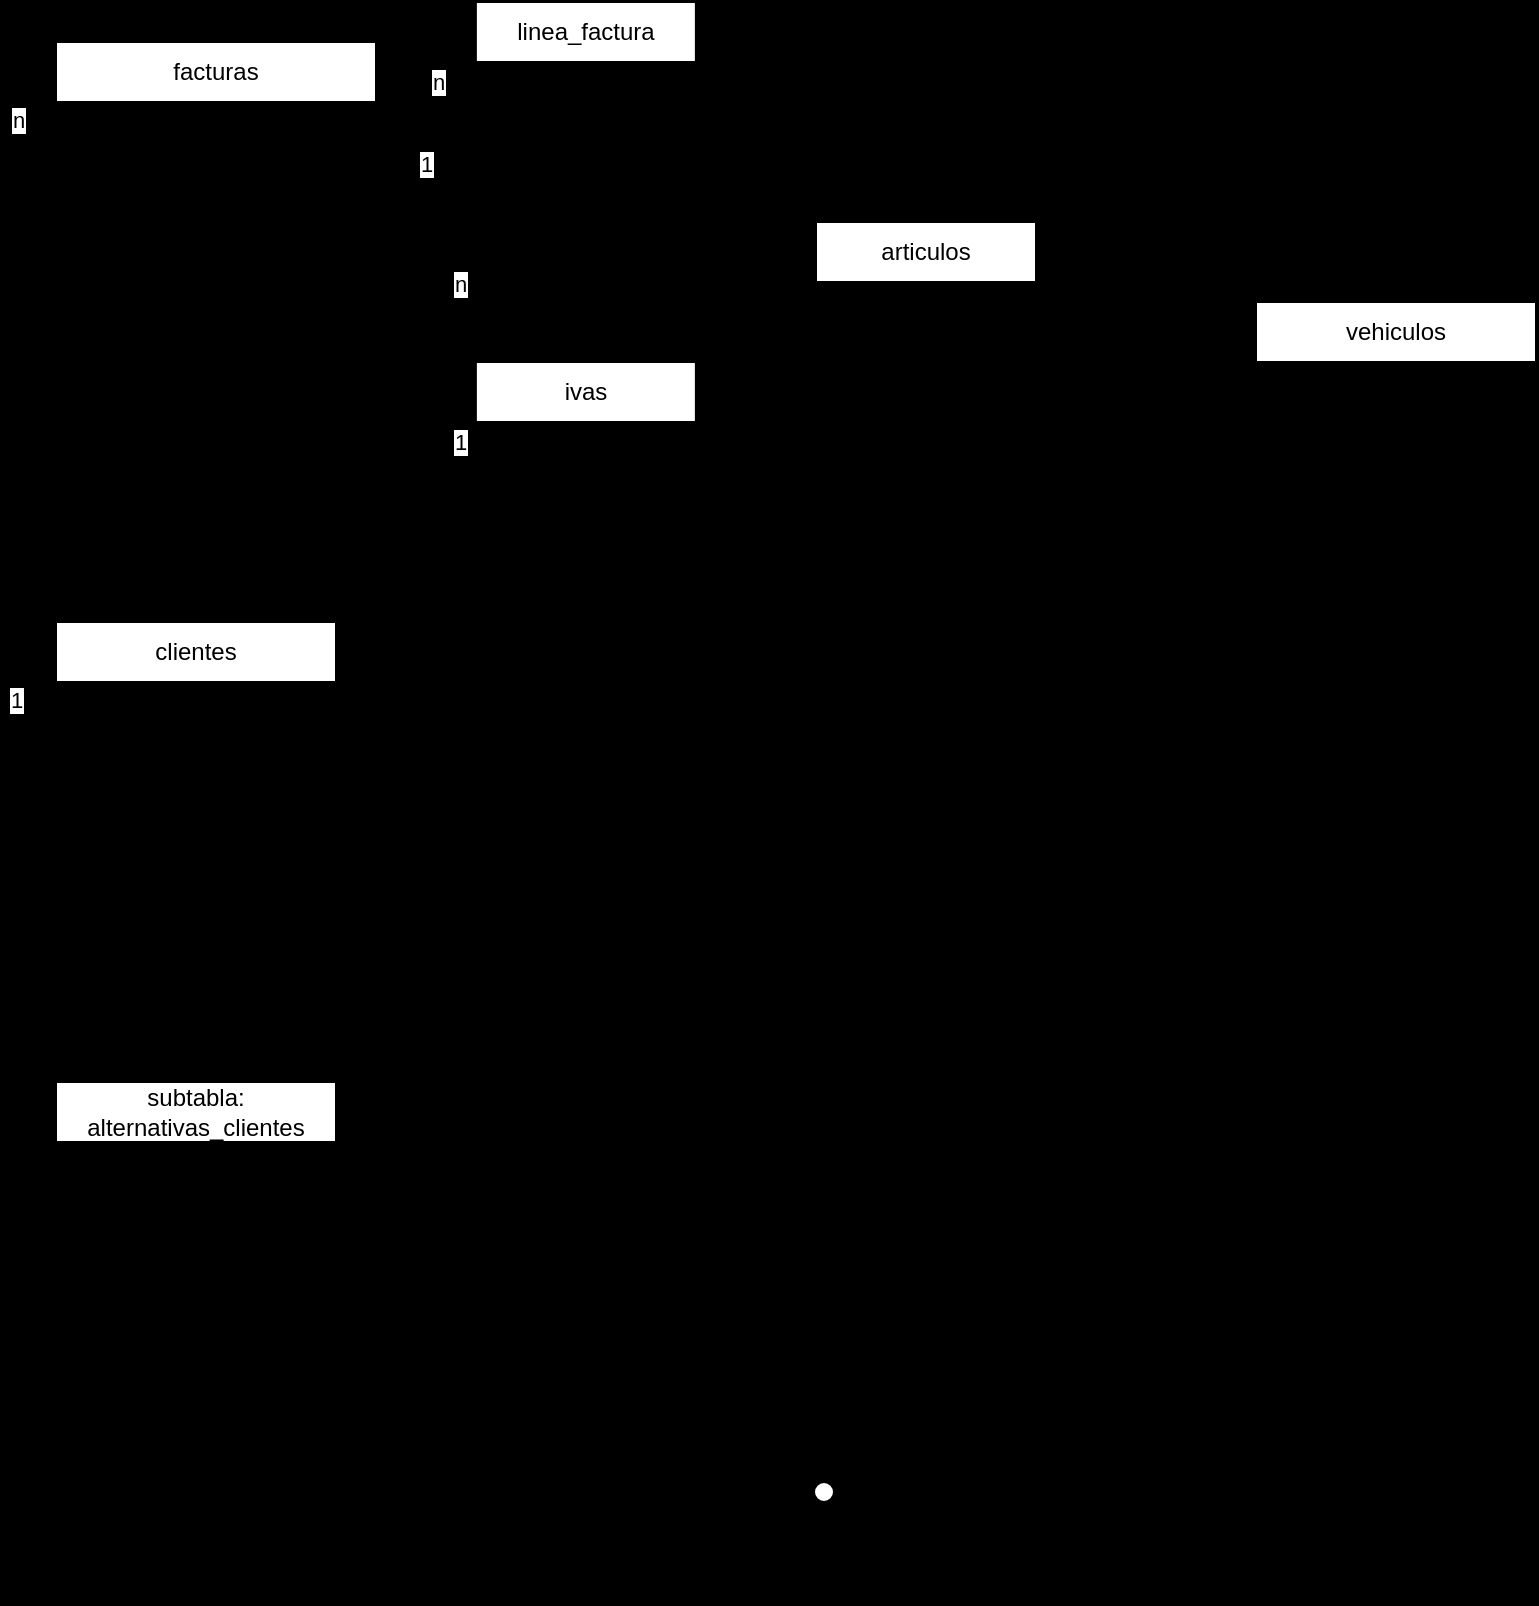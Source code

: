 <mxfile version="24.1.0" type="device">
  <diagram id="C5RBs43oDa-KdzZeNtuy" name="Página-1">
    <mxGraphModel dx="880" dy="581" grid="1" gridSize="10" guides="1" tooltips="1" connect="1" arrows="1" fold="1" page="1" pageScale="1" pageWidth="827" pageHeight="1169" background="#000000" math="0" shadow="0">
      <root>
        <mxCell id="WIyWlLk6GJQsqaUBKTNV-0" />
        <mxCell id="WIyWlLk6GJQsqaUBKTNV-1" value="Facturas" parent="WIyWlLk6GJQsqaUBKTNV-0" />
        <mxCell id="FxQnn6r0CxtkgtO6iSX7-0" value="facturas" style="swimlane;fontStyle=0;childLayout=stackLayout;horizontal=1;startSize=30;horizontalStack=0;resizeParent=1;resizeParentMax=0;resizeLast=0;collapsible=1;marginBottom=0;whiteSpace=wrap;html=1;spacing=0;fontFamily=Helvetica;" parent="WIyWlLk6GJQsqaUBKTNV-1" vertex="1">
          <mxGeometry x="40" y="30" width="160" height="290" as="geometry">
            <mxRectangle x="40" y="30" width="80" height="30" as="alternateBounds" />
          </mxGeometry>
        </mxCell>
        <mxCell id="FxQnn6r0CxtkgtO6iSX7-1" value="f - id_cliente" style="text;strokeColor=none;fillColor=none;align=left;verticalAlign=middle;spacingLeft=4;spacingRight=4;overflow=hidden;points=[[0,0.5],[1,0.5]];portConstraint=eastwest;rotatable=0;whiteSpace=wrap;html=1;fontStyle=4;spacing=0;fontFamily=Helvetica;" parent="FxQnn6r0CxtkgtO6iSX7-0" vertex="1">
          <mxGeometry y="30" width="160" height="20" as="geometry" />
        </mxCell>
        <mxCell id="FxQnn6r0CxtkgtO6iSX7-2" value="p - id_factura" style="text;strokeColor=none;fillColor=none;align=left;verticalAlign=middle;spacingLeft=4;spacingRight=4;overflow=hidden;points=[[0,0.5],[1,0.5]];portConstraint=eastwest;rotatable=0;whiteSpace=wrap;html=1;fontStyle=4;spacing=0;fontFamily=Helvetica;" parent="FxQnn6r0CxtkgtO6iSX7-0" vertex="1">
          <mxGeometry y="50" width="160" height="20" as="geometry" />
        </mxCell>
        <mxCell id="FxQnn6r0CxtkgtO6iSX7-78" value="&lt;div&gt;&lt;span style=&quot;background-color: initial;&quot;&gt;n - id_tienda&lt;/span&gt;&lt;/div&gt;" style="text;strokeColor=none;fillColor=none;align=left;verticalAlign=middle;spacingLeft=4;spacingRight=4;overflow=hidden;points=[[0,0.5],[1,0.5]];portConstraint=eastwest;rotatable=0;whiteSpace=wrap;html=1;spacing=0;fontFamily=Helvetica;" parent="FxQnn6r0CxtkgtO6iSX7-0" vertex="1">
          <mxGeometry y="70" width="160" height="20" as="geometry" />
        </mxCell>
        <mxCell id="FxQnn6r0CxtkgtO6iSX7-5" value="nif_tienda" style="text;strokeColor=none;fillColor=none;align=left;verticalAlign=middle;spacingLeft=4;spacingRight=4;overflow=hidden;points=[[0,0.5],[1,0.5]];portConstraint=eastwest;rotatable=0;whiteSpace=wrap;html=1;spacing=0;fontFamily=Helvetica;" parent="FxQnn6r0CxtkgtO6iSX7-0" vertex="1">
          <mxGeometry y="90" width="160" height="20" as="geometry" />
        </mxCell>
        <mxCell id="FxQnn6r0CxtkgtO6iSX7-6" value="nif_cliente" style="text;strokeColor=none;fillColor=none;align=left;verticalAlign=middle;spacingLeft=4;spacingRight=4;overflow=hidden;points=[[0,0.5],[1,0.5]];portConstraint=eastwest;rotatable=0;whiteSpace=wrap;html=1;spacing=0;fontFamily=Helvetica;" parent="FxQnn6r0CxtkgtO6iSX7-0" vertex="1">
          <mxGeometry y="110" width="160" height="20" as="geometry" />
        </mxCell>
        <mxCell id="FxQnn6r0CxtkgtO6iSX7-7" value="n - numero_factura" style="text;strokeColor=none;fillColor=none;align=left;verticalAlign=middle;spacingLeft=4;spacingRight=4;overflow=hidden;points=[[0,0.5],[1,0.5]];portConstraint=eastwest;rotatable=0;whiteSpace=wrap;html=1;spacing=0;fontFamily=Helvetica;" parent="FxQnn6r0CxtkgtO6iSX7-0" vertex="1">
          <mxGeometry y="130" width="160" height="20" as="geometry" />
        </mxCell>
        <mxCell id="FxQnn6r0CxtkgtO6iSX7-8" value="fecha" style="text;strokeColor=none;fillColor=none;align=left;verticalAlign=middle;spacingLeft=4;spacingRight=4;overflow=hidden;points=[[0,0.5],[1,0.5]];portConstraint=eastwest;rotatable=0;whiteSpace=wrap;html=1;spacing=0;fontFamily=Helvetica;" parent="FxQnn6r0CxtkgtO6iSX7-0" vertex="1">
          <mxGeometry y="150" width="160" height="20" as="geometry" />
        </mxCell>
        <mxCell id="FxQnn6r0CxtkgtO6iSX7-13" value="importe_total" style="text;strokeColor=none;fillColor=none;align=left;verticalAlign=middle;spacingLeft=4;spacingRight=4;overflow=hidden;points=[[0,0.5],[1,0.5]];portConstraint=eastwest;rotatable=0;whiteSpace=wrap;html=1;spacing=0;fontFamily=Helvetica;" parent="FxQnn6r0CxtkgtO6iSX7-0" vertex="1">
          <mxGeometry y="170" width="160" height="20" as="geometry" />
        </mxCell>
        <mxCell id="FxQnn6r0CxtkgtO6iSX7-14" value="n - idioma_preferido" style="text;strokeColor=none;fillColor=none;align=left;verticalAlign=middle;spacingLeft=4;spacingRight=4;overflow=hidden;points=[[0,0.5],[1,0.5]];portConstraint=eastwest;rotatable=0;whiteSpace=wrap;html=1;spacing=0;fontFamily=Helvetica;" parent="FxQnn6r0CxtkgtO6iSX7-0" vertex="1">
          <mxGeometry y="190" width="160" height="20" as="geometry" />
        </mxCell>
        <mxCell id="t8jn_Qx6A78TWqLIUDg7-0" value="&lt;div&gt;&lt;span style=&quot;background-color: initial;&quot;&gt;tipo_operacion&lt;/span&gt;&lt;br&gt;&lt;/div&gt;" style="text;strokeColor=none;fillColor=none;align=left;verticalAlign=middle;spacingLeft=4;spacingRight=4;overflow=hidden;points=[[0,0.5],[1,0.5]];portConstraint=eastwest;rotatable=0;whiteSpace=wrap;html=1;spacing=0;fontFamily=Helvetica;" vertex="1" parent="FxQnn6r0CxtkgtO6iSX7-0">
          <mxGeometry y="210" width="160" height="20" as="geometry" />
        </mxCell>
        <mxCell id="FxQnn6r0CxtkgtO6iSX7-15" value="proforma" style="text;strokeColor=none;fillColor=none;align=left;verticalAlign=middle;spacingLeft=4;spacingRight=4;overflow=hidden;points=[[0,0.5],[1,0.5]];portConstraint=eastwest;rotatable=0;whiteSpace=wrap;html=1;spacing=0;fontFamily=Helvetica;" parent="FxQnn6r0CxtkgtO6iSX7-0" vertex="1">
          <mxGeometry y="230" width="160" height="20" as="geometry" />
        </mxCell>
        <mxCell id="FxQnn6r0CxtkgtO6iSX7-16" value="pagado" style="text;strokeColor=none;fillColor=none;align=left;verticalAlign=middle;spacingLeft=4;spacingRight=4;overflow=hidden;points=[[0,0.5],[1,0.5]];portConstraint=eastwest;rotatable=0;whiteSpace=wrap;html=1;spacing=0;fontFamily=Helvetica;" parent="FxQnn6r0CxtkgtO6iSX7-0" vertex="1">
          <mxGeometry y="250" width="160" height="20" as="geometry" />
        </mxCell>
        <mxCell id="FxQnn6r0CxtkgtO6iSX7-17" value="n - caducidad_factura" style="text;strokeColor=none;fillColor=none;align=left;verticalAlign=middle;spacingLeft=4;spacingRight=4;overflow=hidden;points=[[0,0.5],[1,0.5]];portConstraint=eastwest;rotatable=0;whiteSpace=wrap;html=1;spacing=0;fontFamily=Helvetica;" parent="FxQnn6r0CxtkgtO6iSX7-0" vertex="1">
          <mxGeometry y="270" width="160" height="20" as="geometry" />
        </mxCell>
        <mxCell id="FxQnn6r0CxtkgtO6iSX7-10" value="Julio" style="shape=umlActor;verticalLabelPosition=bottom;verticalAlign=top;html=1;outlineConnect=0;" parent="WIyWlLk6GJQsqaUBKTNV-1" vertex="1">
          <mxGeometry x="414" y="750" width="20" height="40" as="geometry" />
        </mxCell>
        <mxCell id="FxQnn6r0CxtkgtO6iSX7-19" value="clientes" style="swimlane;fontStyle=0;childLayout=stackLayout;horizontal=1;startSize=30;horizontalStack=0;resizeParent=1;resizeParentMax=0;resizeLast=0;collapsible=1;marginBottom=0;html=1;whiteSpace=wrap;fontFamily=Helvetica;swimlaneLine=1;spacing=0;" parent="WIyWlLk6GJQsqaUBKTNV-1" vertex="1">
          <mxGeometry x="40" y="320" width="140" height="260" as="geometry">
            <mxRectangle x="120" y="320" width="80" height="30" as="alternateBounds" />
          </mxGeometry>
        </mxCell>
        <mxCell id="FxQnn6r0CxtkgtO6iSX7-20" value="p - id_cliente" style="text;strokeColor=none;fillColor=none;align=left;verticalAlign=middle;spacingLeft=4;spacingRight=4;overflow=hidden;points=[[0,0.5],[1,0.5]];portConstraint=eastwest;rotatable=0;whiteSpace=wrap;html=1;fontStyle=4;spacing=0;fontFamily=Helvetica;" parent="FxQnn6r0CxtkgtO6iSX7-19" vertex="1">
          <mxGeometry y="30" width="140" height="20" as="geometry" />
        </mxCell>
        <mxCell id="FxQnn6r0CxtkgtO6iSX7-21" value="nombre" style="text;strokeColor=none;fillColor=none;align=left;verticalAlign=middle;spacingLeft=4;spacingRight=4;overflow=hidden;points=[[0,0.5],[1,0.5]];portConstraint=eastwest;rotatable=0;whiteSpace=wrap;html=1;spacing=0;fontFamily=Helvetica;" parent="FxQnn6r0CxtkgtO6iSX7-19" vertex="1">
          <mxGeometry y="50" width="140" height="20" as="geometry" />
        </mxCell>
        <mxCell id="FxQnn6r0CxtkgtO6iSX7-29" value="apellido" style="text;strokeColor=none;fillColor=none;align=left;verticalAlign=middle;spacingLeft=4;spacingRight=4;overflow=hidden;points=[[0,0.5],[1,0.5]];portConstraint=eastwest;rotatable=0;whiteSpace=wrap;html=1;spacing=0;fontFamily=Helvetica;" parent="FxQnn6r0CxtkgtO6iSX7-19" vertex="1">
          <mxGeometry y="70" width="140" height="20" as="geometry" />
        </mxCell>
        <mxCell id="FxQnn6r0CxtkgtO6iSX7-27" value="nif" style="text;strokeColor=none;fillColor=none;align=left;verticalAlign=middle;spacingLeft=4;spacingRight=4;overflow=hidden;points=[[0,0.5],[1,0.5]];portConstraint=eastwest;rotatable=0;whiteSpace=wrap;html=1;spacing=0;fontFamily=Helvetica;" parent="FxQnn6r0CxtkgtO6iSX7-19" vertex="1">
          <mxGeometry y="90" width="140" height="20" as="geometry" />
        </mxCell>
        <mxCell id="FxQnn6r0CxtkgtO6iSX7-22" value="linea_direccion_1" style="text;strokeColor=none;fillColor=none;align=left;verticalAlign=middle;spacingLeft=4;spacingRight=4;overflow=hidden;points=[[0,0.5],[1,0.5]];portConstraint=eastwest;rotatable=0;whiteSpace=wrap;html=1;spacing=0;fontFamily=Helvetica;" parent="FxQnn6r0CxtkgtO6iSX7-19" vertex="1">
          <mxGeometry y="110" width="140" height="20" as="geometry" />
        </mxCell>
        <mxCell id="FxQnn6r0CxtkgtO6iSX7-23" value="n - linea_direccion_2" style="text;strokeColor=none;fillColor=none;align=left;verticalAlign=middle;spacingLeft=4;spacingRight=4;overflow=hidden;points=[[0,0.5],[1,0.5]];portConstraint=eastwest;rotatable=0;whiteSpace=wrap;html=1;spacing=0;fontFamily=Helvetica;" parent="FxQnn6r0CxtkgtO6iSX7-19" vertex="1">
          <mxGeometry y="130" width="140" height="20" as="geometry" />
        </mxCell>
        <mxCell id="FxQnn6r0CxtkgtO6iSX7-24" value="codigo_postal" style="text;strokeColor=none;fillColor=none;align=left;verticalAlign=middle;spacingLeft=4;spacingRight=4;overflow=hidden;points=[[0,0.5],[1,0.5]];portConstraint=eastwest;rotatable=0;whiteSpace=wrap;html=1;spacing=0;fontFamily=Helvetica;" parent="FxQnn6r0CxtkgtO6iSX7-19" vertex="1">
          <mxGeometry y="150" width="140" height="20" as="geometry" />
        </mxCell>
        <mxCell id="FxQnn6r0CxtkgtO6iSX7-25" value="telefono" style="text;strokeColor=none;fillColor=none;align=left;verticalAlign=middle;spacingLeft=4;spacingRight=4;overflow=hidden;points=[[0,0.5],[1,0.5]];portConstraint=eastwest;rotatable=0;whiteSpace=wrap;html=1;spacing=0;fontFamily=Helvetica;" parent="FxQnn6r0CxtkgtO6iSX7-19" vertex="1">
          <mxGeometry y="170" width="140" height="20" as="geometry" />
        </mxCell>
        <mxCell id="FxQnn6r0CxtkgtO6iSX7-26" value="email" style="text;strokeColor=none;fillColor=none;align=left;verticalAlign=middle;spacingLeft=4;spacingRight=4;overflow=hidden;points=[[0,0.5],[1,0.5]];portConstraint=eastwest;rotatable=0;whiteSpace=wrap;html=1;spacing=0;fontFamily=Helvetica;" parent="FxQnn6r0CxtkgtO6iSX7-19" vertex="1">
          <mxGeometry y="190" width="140" height="20" as="geometry" />
        </mxCell>
        <mxCell id="FxQnn6r0CxtkgtO6iSX7-28" value="n - idioma_preferido" style="text;strokeColor=none;fillColor=none;align=left;verticalAlign=middle;spacingLeft=4;spacingRight=4;overflow=hidden;points=[[0,0.5],[1,0.5]];portConstraint=eastwest;rotatable=0;whiteSpace=wrap;html=1;spacing=0;fontFamily=Helvetica;" parent="FxQnn6r0CxtkgtO6iSX7-19" vertex="1">
          <mxGeometry y="210" width="140" height="20" as="geometry" />
        </mxCell>
        <mxCell id="FxQnn6r0CxtkgtO6iSX7-40" value="subtabla:&lt;div&gt;alternativas_clientes&lt;/div&gt;" style="swimlane;fontStyle=0;childLayout=stackLayout;horizontal=1;startSize=40;horizontalStack=0;resizeParent=1;resizeParentMax=0;resizeLast=0;collapsible=1;marginBottom=0;whiteSpace=wrap;html=1;spacing=0;fontFamily=Helvetica;" parent="FxQnn6r0CxtkgtO6iSX7-19" vertex="1" collapsed="1">
          <mxGeometry y="230" width="140" height="30" as="geometry">
            <mxRectangle y="230" width="140" height="200" as="alternateBounds" />
          </mxGeometry>
        </mxCell>
        <mxCell id="FxQnn6r0CxtkgtO6iSX7-45" value="f - id_cliente" style="text;strokeColor=none;fillColor=none;align=left;verticalAlign=middle;spacingLeft=4;spacingRight=4;overflow=hidden;points=[[0,0.5],[1,0.5]];portConstraint=eastwest;rotatable=0;whiteSpace=wrap;html=1;fontStyle=4;spacing=0;fontFamily=Helvetica;" parent="FxQnn6r0CxtkgtO6iSX7-40" vertex="1">
          <mxGeometry y="40" width="140" height="20" as="geometry" />
        </mxCell>
        <mxCell id="FxQnn6r0CxtkgtO6iSX7-46" value="p - id" style="text;strokeColor=none;fillColor=none;align=left;verticalAlign=middle;spacingLeft=4;spacingRight=4;overflow=hidden;points=[[0,0.5],[1,0.5]];portConstraint=eastwest;rotatable=0;whiteSpace=wrap;html=1;fontStyle=4;spacing=0;fontFamily=Helvetica;" parent="FxQnn6r0CxtkgtO6iSX7-40" vertex="1">
          <mxGeometry y="60" width="140" height="20" as="geometry" />
        </mxCell>
        <mxCell id="FxQnn6r0CxtkgtO6iSX7-33" value="n - linea_direccion_1" style="text;strokeColor=none;fillColor=none;align=left;verticalAlign=middle;spacingLeft=4;spacingRight=4;overflow=hidden;points=[[0,0.5],[1,0.5]];portConstraint=eastwest;rotatable=0;whiteSpace=wrap;html=1;spacing=0;fontFamily=Helvetica;" parent="FxQnn6r0CxtkgtO6iSX7-40" vertex="1">
          <mxGeometry y="80" width="140" height="20" as="geometry" />
        </mxCell>
        <mxCell id="FxQnn6r0CxtkgtO6iSX7-34" value="n - linea_direccion_2" style="text;strokeColor=none;fillColor=none;align=left;verticalAlign=middle;spacingLeft=4;spacingRight=4;overflow=hidden;points=[[0,0.5],[1,0.5]];portConstraint=eastwest;rotatable=0;whiteSpace=wrap;html=1;spacing=0;fontFamily=Helvetica;" parent="FxQnn6r0CxtkgtO6iSX7-40" vertex="1">
          <mxGeometry y="100" width="140" height="20" as="geometry" />
        </mxCell>
        <mxCell id="FxQnn6r0CxtkgtO6iSX7-37" value="n - email" style="text;strokeColor=none;fillColor=none;align=left;verticalAlign=middle;spacingLeft=4;spacingRight=4;overflow=hidden;points=[[0,0.5],[1,0.5]];portConstraint=eastwest;rotatable=0;whiteSpace=wrap;html=1;spacing=0;fontFamily=Helvetica;" parent="FxQnn6r0CxtkgtO6iSX7-40" vertex="1">
          <mxGeometry y="120" width="140" height="20" as="geometry" />
        </mxCell>
        <mxCell id="FxQnn6r0CxtkgtO6iSX7-36" value="n - telefono" style="text;strokeColor=none;fillColor=none;align=left;verticalAlign=middle;spacingLeft=4;spacingRight=4;overflow=hidden;points=[[0,0.5],[1,0.5]];portConstraint=eastwest;rotatable=0;whiteSpace=wrap;html=1;spacing=0;fontFamily=Helvetica;" parent="FxQnn6r0CxtkgtO6iSX7-40" vertex="1">
          <mxGeometry y="140" width="140" height="20" as="geometry" />
        </mxCell>
        <mxCell id="FxQnn6r0CxtkgtO6iSX7-35" value="n - codigo_postal" style="text;strokeColor=none;fillColor=none;align=left;verticalAlign=middle;spacingLeft=4;spacingRight=4;overflow=hidden;points=[[0,0.5],[1,0.5]];portConstraint=eastwest;rotatable=0;whiteSpace=wrap;html=1;spacing=0;fontFamily=Helvetica;" parent="FxQnn6r0CxtkgtO6iSX7-40" vertex="1">
          <mxGeometry y="160" width="140" height="20" as="geometry" />
        </mxCell>
        <mxCell id="FxQnn6r0CxtkgtO6iSX7-47" value="n - notas" style="text;strokeColor=none;fillColor=none;align=left;verticalAlign=middle;spacingLeft=4;spacingRight=4;overflow=hidden;points=[[0,0.5],[1,0.5]];portConstraint=eastwest;rotatable=0;whiteSpace=wrap;html=1;spacing=0;fontFamily=Helvetica;" parent="FxQnn6r0CxtkgtO6iSX7-40" vertex="1">
          <mxGeometry y="180" width="140" height="20" as="geometry" />
        </mxCell>
        <mxCell id="FxQnn6r0CxtkgtO6iSX7-54" style="edgeStyle=orthogonalEdgeStyle;rounded=0;orthogonalLoop=1;jettySize=auto;html=1;exitX=0;exitY=0.5;exitDx=0;exitDy=0;entryX=0;entryY=0.5;entryDx=0;entryDy=0;spacing=0;fontFamily=Helvetica;" parent="WIyWlLk6GJQsqaUBKTNV-1" source="FxQnn6r0CxtkgtO6iSX7-20" target="FxQnn6r0CxtkgtO6iSX7-1" edge="1">
          <mxGeometry relative="1" as="geometry">
            <mxPoint x="140" y="320" as="targetPoint" />
          </mxGeometry>
        </mxCell>
        <mxCell id="FxQnn6r0CxtkgtO6iSX7-61" value="1" style="edgeLabel;html=1;align=center;verticalAlign=middle;resizable=0;points=[];spacing=0;fontFamily=Helvetica;" parent="FxQnn6r0CxtkgtO6iSX7-54" vertex="1" connectable="0">
          <mxGeometry x="-0.872" y="1" relative="1" as="geometry">
            <mxPoint x="1" as="offset" />
          </mxGeometry>
        </mxCell>
        <mxCell id="FxQnn6r0CxtkgtO6iSX7-62" value="n" style="edgeLabel;html=1;align=center;verticalAlign=middle;resizable=0;points=[];spacing=0;fontFamily=Helvetica;" parent="FxQnn6r0CxtkgtO6iSX7-54" vertex="1" connectable="0">
          <mxGeometry x="0.878" y="1" relative="1" as="geometry">
            <mxPoint x="1" as="offset" />
          </mxGeometry>
        </mxCell>
        <mxCell id="FxQnn6r0CxtkgtO6iSX7-56" value="linea_factura" style="swimlane;fontStyle=0;childLayout=stackLayout;horizontal=1;startSize=30;horizontalStack=0;resizeParent=1;resizeParentMax=0;resizeLast=0;collapsible=1;marginBottom=0;whiteSpace=wrap;html=1;spacing=0;fontFamily=Helvetica;" parent="WIyWlLk6GJQsqaUBKTNV-1" vertex="1">
          <mxGeometry x="249.94" y="10" width="110" height="170" as="geometry">
            <mxRectangle x="249.94" y="10" width="110" height="30" as="alternateBounds" />
          </mxGeometry>
        </mxCell>
        <mxCell id="FxQnn6r0CxtkgtO6iSX7-57" value="f - id_facturas" style="text;strokeColor=none;fillColor=none;align=left;verticalAlign=middle;spacingLeft=4;spacingRight=4;overflow=hidden;points=[[0,0.5],[1,0.5]];portConstraint=eastwest;rotatable=0;whiteSpace=wrap;html=1;spacing=0;fontFamily=Helvetica;" parent="FxQnn6r0CxtkgtO6iSX7-56" vertex="1">
          <mxGeometry y="30" width="110" height="20" as="geometry" />
        </mxCell>
        <mxCell id="FxQnn6r0CxtkgtO6iSX7-58" value="p - n_linea" style="text;strokeColor=none;fillColor=none;align=left;verticalAlign=middle;spacingLeft=4;spacingRight=4;overflow=hidden;points=[[0,0.5],[1,0.5]];portConstraint=eastwest;rotatable=0;whiteSpace=wrap;html=1;spacing=0;fontFamily=Helvetica;" parent="FxQnn6r0CxtkgtO6iSX7-56" vertex="1">
          <mxGeometry y="50" width="110" height="20" as="geometry" />
        </mxCell>
        <mxCell id="FxQnn6r0CxtkgtO6iSX7-59" value="id_articulo" style="text;strokeColor=none;fillColor=none;align=left;verticalAlign=middle;spacingLeft=4;spacingRight=4;overflow=hidden;points=[[0,0.5],[1,0.5]];portConstraint=eastwest;rotatable=0;whiteSpace=wrap;html=1;spacing=0;fontFamily=Helvetica;" parent="FxQnn6r0CxtkgtO6iSX7-56" vertex="1">
          <mxGeometry y="70" width="110" height="20" as="geometry" />
        </mxCell>
        <mxCell id="FxQnn6r0CxtkgtO6iSX7-60" value="unidades" style="text;strokeColor=none;fillColor=none;align=left;verticalAlign=middle;spacingLeft=4;spacingRight=4;overflow=hidden;points=[[0,0.5],[1,0.5]];portConstraint=eastwest;rotatable=0;whiteSpace=wrap;html=1;spacing=0;fontFamily=Helvetica;" parent="FxQnn6r0CxtkgtO6iSX7-56" vertex="1">
          <mxGeometry y="90" width="110" height="20" as="geometry" />
        </mxCell>
        <mxCell id="FxQnn6r0CxtkgtO6iSX7-63" value="precio_base" style="text;strokeColor=none;fillColor=none;align=left;verticalAlign=middle;spacingLeft=4;spacingRight=4;overflow=hidden;points=[[0,0.5],[1,0.5]];portConstraint=eastwest;rotatable=0;whiteSpace=wrap;html=1;spacing=0;fontFamily=Helvetica;" parent="FxQnn6r0CxtkgtO6iSX7-56" vertex="1">
          <mxGeometry y="110" width="110" height="20" as="geometry" />
        </mxCell>
        <mxCell id="FxQnn6r0CxtkgtO6iSX7-64" value="id_iva" style="text;strokeColor=none;fillColor=none;align=left;verticalAlign=middle;spacingLeft=4;spacingRight=4;overflow=hidden;points=[[0,0.5],[1,0.5]];portConstraint=eastwest;rotatable=0;whiteSpace=wrap;html=1;spacing=0;fontFamily=Helvetica;" parent="FxQnn6r0CxtkgtO6iSX7-56" vertex="1">
          <mxGeometry y="130" width="110" height="20" as="geometry" />
        </mxCell>
        <mxCell id="FxQnn6r0CxtkgtO6iSX7-65" value="importe_final" style="text;strokeColor=none;fillColor=none;align=left;verticalAlign=middle;spacingLeft=4;spacingRight=4;overflow=hidden;points=[[0,0.5],[1,0.5]];portConstraint=eastwest;rotatable=0;whiteSpace=wrap;html=1;spacing=0;fontFamily=Helvetica;" parent="FxQnn6r0CxtkgtO6iSX7-56" vertex="1">
          <mxGeometry y="150" width="110" height="20" as="geometry" />
        </mxCell>
        <mxCell id="FxQnn6r0CxtkgtO6iSX7-68" style="edgeStyle=orthogonalEdgeStyle;rounded=0;orthogonalLoop=1;jettySize=auto;html=1;exitX=1;exitY=0.5;exitDx=0;exitDy=0;spacing=0;fontFamily=Helvetica;" parent="WIyWlLk6GJQsqaUBKTNV-1" source="FxQnn6r0CxtkgtO6iSX7-2" target="FxQnn6r0CxtkgtO6iSX7-57" edge="1">
          <mxGeometry relative="1" as="geometry" />
        </mxCell>
        <mxCell id="FxQnn6r0CxtkgtO6iSX7-69" value="1" style="edgeLabel;html=1;align=center;verticalAlign=middle;resizable=0;points=[];spacing=0;fontFamily=Helvetica;" parent="FxQnn6r0CxtkgtO6iSX7-68" vertex="1" connectable="0">
          <mxGeometry x="-0.454" y="-1" relative="1" as="geometry">
            <mxPoint as="offset" />
          </mxGeometry>
        </mxCell>
        <mxCell id="FxQnn6r0CxtkgtO6iSX7-70" value="n" style="edgeLabel;html=1;align=center;verticalAlign=middle;resizable=0;points=[];spacing=0;fontFamily=Helvetica;" parent="FxQnn6r0CxtkgtO6iSX7-68" vertex="1" connectable="0">
          <mxGeometry x="0.565" relative="1" as="geometry">
            <mxPoint as="offset" />
          </mxGeometry>
        </mxCell>
        <mxCell id="FxQnn6r0CxtkgtO6iSX7-72" value="ivas" style="swimlane;fontStyle=0;childLayout=stackLayout;horizontal=1;startSize=30;horizontalStack=0;resizeParent=1;resizeParentMax=0;resizeLast=0;collapsible=1;marginBottom=0;whiteSpace=wrap;html=1;spacing=0;fontFamily=Helvetica;" parent="WIyWlLk6GJQsqaUBKTNV-1" vertex="1">
          <mxGeometry x="249.94" y="190" width="110" height="110" as="geometry">
            <mxRectangle x="249.94" y="190" width="60" height="30" as="alternateBounds" />
          </mxGeometry>
        </mxCell>
        <mxCell id="FxQnn6r0CxtkgtO6iSX7-73" value="p - id" style="text;strokeColor=none;fillColor=none;align=left;verticalAlign=middle;spacingLeft=4;spacingRight=4;overflow=hidden;points=[[0,0.5],[1,0.5]];portConstraint=eastwest;rotatable=0;whiteSpace=wrap;html=1;spacing=0;fontFamily=Helvetica;" parent="FxQnn6r0CxtkgtO6iSX7-72" vertex="1">
          <mxGeometry y="30" width="110" height="20" as="geometry" />
        </mxCell>
        <mxCell id="FxQnn6r0CxtkgtO6iSX7-74" value="porcentaje" style="text;strokeColor=none;fillColor=none;align=left;verticalAlign=middle;spacingLeft=4;spacingRight=4;overflow=hidden;points=[[0,0.5],[1,0.5]];portConstraint=eastwest;rotatable=0;whiteSpace=wrap;html=1;spacing=0;fontFamily=Helvetica;" parent="FxQnn6r0CxtkgtO6iSX7-72" vertex="1">
          <mxGeometry y="50" width="110" height="20" as="geometry" />
        </mxCell>
        <mxCell id="FxQnn6r0CxtkgtO6iSX7-75" value="n - fecha_inicio" style="text;strokeColor=none;fillColor=none;align=left;verticalAlign=middle;spacingLeft=4;spacingRight=4;overflow=hidden;points=[[0,0.5],[1,0.5]];portConstraint=eastwest;rotatable=0;whiteSpace=wrap;html=1;spacing=0;fontFamily=Helvetica;" parent="FxQnn6r0CxtkgtO6iSX7-72" vertex="1">
          <mxGeometry y="70" width="110" height="20" as="geometry" />
        </mxCell>
        <mxCell id="FxQnn6r0CxtkgtO6iSX7-76" value="n - fecha_fin" style="text;strokeColor=none;fillColor=none;align=left;verticalAlign=middle;spacingLeft=4;spacingRight=4;overflow=hidden;points=[[0,0.5],[1,0.5]];portConstraint=eastwest;rotatable=0;whiteSpace=wrap;html=1;spacing=0;fontFamily=Helvetica;" parent="FxQnn6r0CxtkgtO6iSX7-72" vertex="1">
          <mxGeometry y="90" width="110" height="20" as="geometry" />
        </mxCell>
        <mxCell id="FxQnn6r0CxtkgtO6iSX7-81" style="edgeStyle=orthogonalEdgeStyle;rounded=0;orthogonalLoop=1;jettySize=auto;html=1;exitX=0;exitY=0.5;exitDx=0;exitDy=0;entryX=0;entryY=0.5;entryDx=0;entryDy=0;" parent="WIyWlLk6GJQsqaUBKTNV-1" source="FxQnn6r0CxtkgtO6iSX7-73" target="FxQnn6r0CxtkgtO6iSX7-64" edge="1">
          <mxGeometry relative="1" as="geometry" />
        </mxCell>
        <mxCell id="FxQnn6r0CxtkgtO6iSX7-82" value="1" style="edgeLabel;html=1;align=center;verticalAlign=middle;resizable=0;points=[];" parent="FxQnn6r0CxtkgtO6iSX7-81" vertex="1" connectable="0">
          <mxGeometry x="-0.861" relative="1" as="geometry">
            <mxPoint as="offset" />
          </mxGeometry>
        </mxCell>
        <mxCell id="FxQnn6r0CxtkgtO6iSX7-83" value="n" style="edgeLabel;html=1;align=center;verticalAlign=middle;resizable=0;points=[];" parent="FxQnn6r0CxtkgtO6iSX7-81" vertex="1" connectable="0">
          <mxGeometry x="0.869" y="-1" relative="1" as="geometry">
            <mxPoint as="offset" />
          </mxGeometry>
        </mxCell>
        <mxCell id="FxQnn6r0CxtkgtO6iSX7-84" value="vehiculos" style="swimlane;fontStyle=0;childLayout=stackLayout;horizontal=1;startSize=30;horizontalStack=0;resizeParent=1;resizeParentMax=0;resizeLast=0;collapsible=1;marginBottom=0;whiteSpace=wrap;html=1;" parent="WIyWlLk6GJQsqaUBKTNV-1" vertex="1">
          <mxGeometry x="640" y="160" width="140" height="230" as="geometry" />
        </mxCell>
        <mxCell id="FxQnn6r0CxtkgtO6iSX7-85" value="p - id" style="text;strokeColor=none;fillColor=none;align=left;verticalAlign=middle;spacingLeft=4;spacingRight=4;overflow=hidden;points=[[0,0.5],[1,0.5]];portConstraint=eastwest;rotatable=0;whiteSpace=wrap;html=1;" parent="FxQnn6r0CxtkgtO6iSX7-84" vertex="1">
          <mxGeometry y="30" width="140" height="20" as="geometry" />
        </mxCell>
        <mxCell id="FxQnn6r0CxtkgtO6iSX7-86" value="f - id_marca" style="text;strokeColor=none;fillColor=none;align=left;verticalAlign=middle;spacingLeft=4;spacingRight=4;overflow=hidden;points=[[0,0.5],[1,0.5]];portConstraint=eastwest;rotatable=0;whiteSpace=wrap;html=1;" parent="FxQnn6r0CxtkgtO6iSX7-84" vertex="1">
          <mxGeometry y="50" width="140" height="20" as="geometry" />
        </mxCell>
        <mxCell id="FxQnn6r0CxtkgtO6iSX7-87" value="f - id_modelo" style="text;strokeColor=none;fillColor=none;align=left;verticalAlign=middle;spacingLeft=4;spacingRight=4;overflow=hidden;points=[[0,0.5],[1,0.5]];portConstraint=eastwest;rotatable=0;whiteSpace=wrap;html=1;" parent="FxQnn6r0CxtkgtO6iSX7-84" vertex="1">
          <mxGeometry y="70" width="140" height="20" as="geometry" />
        </mxCell>
        <mxCell id="FxQnn6r0CxtkgtO6iSX7-88" value="n - matricula" style="text;strokeColor=none;fillColor=none;align=left;verticalAlign=middle;spacingLeft=4;spacingRight=4;overflow=hidden;points=[[0,0.5],[1,0.5]];portConstraint=eastwest;rotatable=0;whiteSpace=wrap;html=1;" parent="FxQnn6r0CxtkgtO6iSX7-84" vertex="1">
          <mxGeometry y="90" width="140" height="20" as="geometry" />
        </mxCell>
        <mxCell id="FxQnn6r0CxtkgtO6iSX7-89" value="n - fecha_matriculacion" style="text;strokeColor=none;fillColor=none;align=left;verticalAlign=middle;spacingLeft=4;spacingRight=4;overflow=hidden;points=[[0,0.5],[1,0.5]];portConstraint=eastwest;rotatable=0;whiteSpace=wrap;html=1;" parent="FxQnn6r0CxtkgtO6iSX7-84" vertex="1">
          <mxGeometry y="110" width="140" height="20" as="geometry" />
        </mxCell>
        <mxCell id="FxQnn6r0CxtkgtO6iSX7-90" value="fecha_registro" style="text;strokeColor=none;fillColor=none;align=left;verticalAlign=middle;spacingLeft=4;spacingRight=4;overflow=hidden;points=[[0,0.5],[1,0.5]];portConstraint=eastwest;rotatable=0;whiteSpace=wrap;html=1;" parent="FxQnn6r0CxtkgtO6iSX7-84" vertex="1">
          <mxGeometry y="130" width="140" height="20" as="geometry" />
        </mxCell>
        <mxCell id="FxQnn6r0CxtkgtO6iSX7-91" value="estado" style="text;strokeColor=none;fillColor=none;align=left;verticalAlign=middle;spacingLeft=4;spacingRight=4;overflow=hidden;points=[[0,0.5],[1,0.5]];portConstraint=eastwest;rotatable=0;whiteSpace=wrap;html=1;" parent="FxQnn6r0CxtkgtO6iSX7-84" vertex="1">
          <mxGeometry y="150" width="140" height="20" as="geometry" />
        </mxCell>
        <mxCell id="FxQnn6r0CxtkgtO6iSX7-92" value="segunda_mano" style="text;strokeColor=none;fillColor=none;align=left;verticalAlign=middle;spacingLeft=4;spacingRight=4;overflow=hidden;points=[[0,0.5],[1,0.5]];portConstraint=eastwest;rotatable=0;whiteSpace=wrap;html=1;" parent="FxQnn6r0CxtkgtO6iSX7-84" vertex="1">
          <mxGeometry y="170" width="140" height="20" as="geometry" />
        </mxCell>
        <mxCell id="FxQnn6r0CxtkgtO6iSX7-93" value="precio_base" style="text;strokeColor=none;fillColor=none;align=left;verticalAlign=middle;spacingLeft=4;spacingRight=4;overflow=hidden;points=[[0,0.5],[1,0.5]];portConstraint=eastwest;rotatable=0;whiteSpace=wrap;html=1;" parent="FxQnn6r0CxtkgtO6iSX7-84" vertex="1">
          <mxGeometry y="190" width="140" height="20" as="geometry" />
        </mxCell>
        <mxCell id="FxQnn6r0CxtkgtO6iSX7-94" value="fn - id_modelo" style="text;strokeColor=none;fillColor=none;align=left;verticalAlign=middle;spacingLeft=4;spacingRight=4;overflow=hidden;points=[[0,0.5],[1,0.5]];portConstraint=eastwest;rotatable=0;whiteSpace=wrap;html=1;" parent="FxQnn6r0CxtkgtO6iSX7-84" vertex="1">
          <mxGeometry y="210" width="140" height="20" as="geometry" />
        </mxCell>
        <mxCell id="t8jn_Qx6A78TWqLIUDg7-1" value="articulos" style="swimlane;fontStyle=0;childLayout=stackLayout;horizontal=1;startSize=30;horizontalStack=0;resizeParent=1;resizeParentMax=0;resizeLast=0;collapsible=1;marginBottom=0;whiteSpace=wrap;html=1;spacing=0;fontFamily=Helvetica;" vertex="1" parent="WIyWlLk6GJQsqaUBKTNV-1">
          <mxGeometry x="420" y="120" width="110" height="130" as="geometry">
            <mxRectangle x="249.94" y="190" width="60" height="30" as="alternateBounds" />
          </mxGeometry>
        </mxCell>
        <mxCell id="t8jn_Qx6A78TWqLIUDg7-2" value="p - id" style="text;strokeColor=none;fillColor=none;align=left;verticalAlign=middle;spacingLeft=4;spacingRight=4;overflow=hidden;points=[[0,0.5],[1,0.5]];portConstraint=eastwest;rotatable=0;whiteSpace=wrap;html=1;spacing=0;fontFamily=Helvetica;" vertex="1" parent="t8jn_Qx6A78TWqLIUDg7-1">
          <mxGeometry y="30" width="110" height="20" as="geometry" />
        </mxCell>
        <mxCell id="t8jn_Qx6A78TWqLIUDg7-3" value="precio_base" style="text;strokeColor=none;fillColor=none;align=left;verticalAlign=middle;spacingLeft=4;spacingRight=4;overflow=hidden;points=[[0,0.5],[1,0.5]];portConstraint=eastwest;rotatable=0;whiteSpace=wrap;html=1;spacing=0;fontFamily=Helvetica;" vertex="1" parent="t8jn_Qx6A78TWqLIUDg7-1">
          <mxGeometry y="50" width="110" height="20" as="geometry" />
        </mxCell>
        <mxCell id="t8jn_Qx6A78TWqLIUDg7-6" value="n - oferta" style="text;strokeColor=none;fillColor=none;align=left;verticalAlign=middle;spacingLeft=4;spacingRight=4;overflow=hidden;points=[[0,0.5],[1,0.5]];portConstraint=eastwest;rotatable=0;whiteSpace=wrap;html=1;spacing=0;fontFamily=Helvetica;" vertex="1" parent="t8jn_Qx6A78TWqLIUDg7-1">
          <mxGeometry y="70" width="110" height="20" as="geometry" />
        </mxCell>
        <mxCell id="t8jn_Qx6A78TWqLIUDg7-4" value="n - fecha_inicio" style="text;strokeColor=none;fillColor=none;align=left;verticalAlign=middle;spacingLeft=4;spacingRight=4;overflow=hidden;points=[[0,0.5],[1,0.5]];portConstraint=eastwest;rotatable=0;whiteSpace=wrap;html=1;spacing=0;fontFamily=Helvetica;" vertex="1" parent="t8jn_Qx6A78TWqLIUDg7-1">
          <mxGeometry y="90" width="110" height="20" as="geometry" />
        </mxCell>
        <mxCell id="t8jn_Qx6A78TWqLIUDg7-5" value="n - fecha_fin" style="text;strokeColor=none;fillColor=none;align=left;verticalAlign=middle;spacingLeft=4;spacingRight=4;overflow=hidden;points=[[0,0.5],[1,0.5]];portConstraint=eastwest;rotatable=0;whiteSpace=wrap;html=1;spacing=0;fontFamily=Helvetica;" vertex="1" parent="t8jn_Qx6A78TWqLIUDg7-1">
          <mxGeometry y="110" width="110" height="20" as="geometry" />
        </mxCell>
      </root>
    </mxGraphModel>
  </diagram>
</mxfile>
